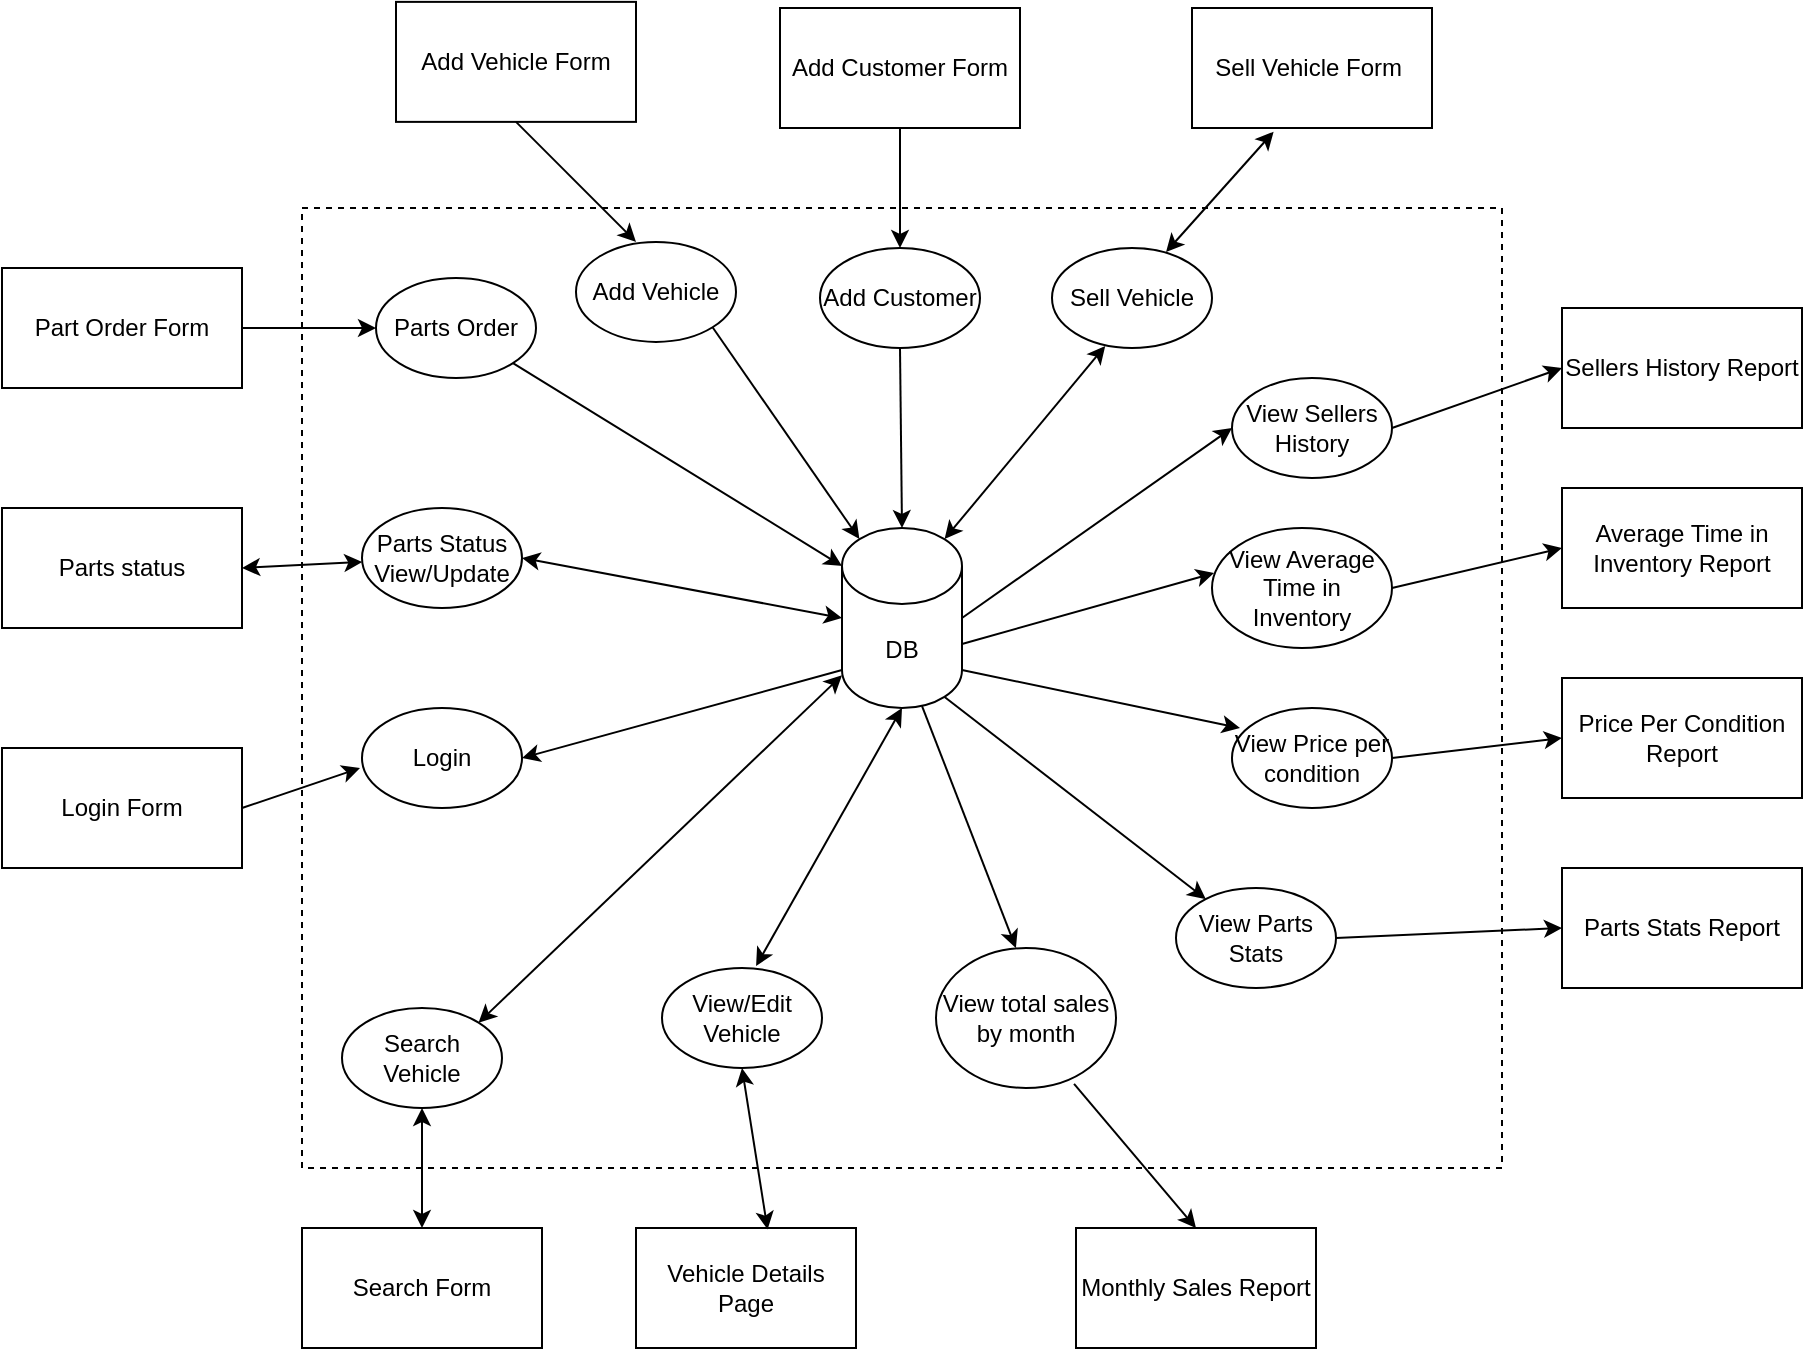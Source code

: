 <mxfile version="24.7.8">
  <diagram name="Page-1" id="O3VUC4EruAWj7rbk-weQ">
    <mxGraphModel dx="1422" dy="826" grid="1" gridSize="10" guides="1" tooltips="1" connect="1" arrows="1" fold="1" page="1" pageScale="1" pageWidth="1100" pageHeight="850" math="0" shadow="0">
      <root>
        <mxCell id="0" />
        <mxCell id="1" parent="0" />
        <mxCell id="uZB3BlQuaGmwkZELH0Op-1" value="DB" style="shape=cylinder3;whiteSpace=wrap;html=1;boundedLbl=1;backgroundOutline=1;size=19;" parent="1" vertex="1">
          <mxGeometry x="523" y="320" width="60" height="90" as="geometry" />
        </mxCell>
        <mxCell id="uZB3BlQuaGmwkZELH0Op-2" value="" style="endArrow=none;dashed=1;html=1;rounded=0;" parent="1" edge="1">
          <mxGeometry width="50" height="50" relative="1" as="geometry">
            <mxPoint x="853" y="640" as="sourcePoint" />
            <mxPoint x="853" y="640" as="targetPoint" />
            <Array as="points">
              <mxPoint x="253" y="640" />
              <mxPoint x="253" y="160" />
              <mxPoint x="853" y="160" />
            </Array>
          </mxGeometry>
        </mxCell>
        <mxCell id="uZB3BlQuaGmwkZELH0Op-4" value="Search Vehicle" style="ellipse;whiteSpace=wrap;html=1;" parent="1" vertex="1">
          <mxGeometry x="273" y="560" width="80" height="50" as="geometry" />
        </mxCell>
        <mxCell id="uZB3BlQuaGmwkZELH0Op-8" value="Login Form" style="rounded=0;whiteSpace=wrap;html=1;" parent="1" vertex="1">
          <mxGeometry x="103" y="430" width="120" height="60" as="geometry" />
        </mxCell>
        <mxCell id="uZB3BlQuaGmwkZELH0Op-10" value="Login" style="ellipse;whiteSpace=wrap;html=1;" parent="1" vertex="1">
          <mxGeometry x="283" y="410" width="80" height="50" as="geometry" />
        </mxCell>
        <mxCell id="uZB3BlQuaGmwkZELH0Op-11" value="" style="endArrow=classic;html=1;rounded=0;exitX=0;exitY=1;exitDx=0;exitDy=-19;exitPerimeter=0;entryX=1;entryY=0.5;entryDx=0;entryDy=0;" parent="1" source="uZB3BlQuaGmwkZELH0Op-1" target="uZB3BlQuaGmwkZELH0Op-10" edge="1">
          <mxGeometry width="50" height="50" relative="1" as="geometry">
            <mxPoint x="533" y="410" as="sourcePoint" />
            <mxPoint x="583" y="360" as="targetPoint" />
          </mxGeometry>
        </mxCell>
        <mxCell id="uZB3BlQuaGmwkZELH0Op-12" value="" style="endArrow=classic;html=1;rounded=0;exitX=1;exitY=0.5;exitDx=0;exitDy=0;" parent="1" source="uZB3BlQuaGmwkZELH0Op-8" edge="1">
          <mxGeometry width="50" height="50" relative="1" as="geometry">
            <mxPoint x="533" y="410" as="sourcePoint" />
            <mxPoint x="282" y="440" as="targetPoint" />
          </mxGeometry>
        </mxCell>
        <mxCell id="uZB3BlQuaGmwkZELH0Op-16" value="Part Order Form" style="rounded=0;whiteSpace=wrap;html=1;" parent="1" vertex="1">
          <mxGeometry x="103" y="190" width="120" height="60" as="geometry" />
        </mxCell>
        <mxCell id="uZB3BlQuaGmwkZELH0Op-17" value="Parts Order" style="ellipse;whiteSpace=wrap;html=1;" parent="1" vertex="1">
          <mxGeometry x="290" y="195" width="80" height="50" as="geometry" />
        </mxCell>
        <mxCell id="uZB3BlQuaGmwkZELH0Op-27" value="" style="endArrow=classic;html=1;rounded=0;exitX=1;exitY=0.5;exitDx=0;exitDy=0;entryX=0;entryY=0.5;entryDx=0;entryDy=0;" parent="1" source="uZB3BlQuaGmwkZELH0Op-16" target="uZB3BlQuaGmwkZELH0Op-17" edge="1">
          <mxGeometry width="50" height="50" relative="1" as="geometry">
            <mxPoint x="663" y="210" as="sourcePoint" />
            <mxPoint x="713" y="160" as="targetPoint" />
          </mxGeometry>
        </mxCell>
        <mxCell id="uZB3BlQuaGmwkZELH0Op-28" value="Add Vehicle Form" style="rounded=0;whiteSpace=wrap;html=1;" parent="1" vertex="1">
          <mxGeometry x="300" y="56.94" width="120" height="60" as="geometry" />
        </mxCell>
        <mxCell id="uZB3BlQuaGmwkZELH0Op-29" value="Add Vehicle" style="ellipse;whiteSpace=wrap;html=1;" parent="1" vertex="1">
          <mxGeometry x="390" y="176.94" width="80" height="50" as="geometry" />
        </mxCell>
        <mxCell id="uZB3BlQuaGmwkZELH0Op-30" value="" style="endArrow=classic;html=1;rounded=0;exitX=0.5;exitY=1;exitDx=0;exitDy=0;entryX=0.375;entryY=0;entryDx=0;entryDy=0;entryPerimeter=0;" parent="1" source="uZB3BlQuaGmwkZELH0Op-28" target="uZB3BlQuaGmwkZELH0Op-29" edge="1">
          <mxGeometry width="50" height="50" relative="1" as="geometry">
            <mxPoint x="533" y="300" as="sourcePoint" />
            <mxPoint x="583" y="250" as="targetPoint" />
          </mxGeometry>
        </mxCell>
        <mxCell id="uZB3BlQuaGmwkZELH0Op-31" value="" style="endArrow=classic;html=1;rounded=0;exitX=1;exitY=1;exitDx=0;exitDy=0;entryX=0.145;entryY=0;entryDx=0;entryDy=5.51;entryPerimeter=0;" parent="1" source="uZB3BlQuaGmwkZELH0Op-29" target="uZB3BlQuaGmwkZELH0Op-1" edge="1">
          <mxGeometry width="50" height="50" relative="1" as="geometry">
            <mxPoint x="480" y="296.94" as="sourcePoint" />
            <mxPoint x="491.96" y="320.0" as="targetPoint" />
          </mxGeometry>
        </mxCell>
        <mxCell id="uZB3BlQuaGmwkZELH0Op-34" value="Sell Vehicle Form&amp;nbsp;" style="rounded=0;whiteSpace=wrap;html=1;" parent="1" vertex="1">
          <mxGeometry x="698" y="60" width="120" height="60" as="geometry" />
        </mxCell>
        <mxCell id="uZB3BlQuaGmwkZELH0Op-36" value="Sell Vehicle" style="ellipse;whiteSpace=wrap;html=1;" parent="1" vertex="1">
          <mxGeometry x="628" y="180" width="80" height="50" as="geometry" />
        </mxCell>
        <mxCell id="uZB3BlQuaGmwkZELH0Op-39" value="" style="endArrow=classic;html=1;rounded=0;entryX=0.713;entryY=0.04;entryDx=0;entryDy=0;entryPerimeter=0;exitX=0.34;exitY=1.031;exitDx=0;exitDy=0;exitPerimeter=0;startArrow=classic;startFill=1;" parent="1" source="uZB3BlQuaGmwkZELH0Op-34" target="uZB3BlQuaGmwkZELH0Op-36" edge="1">
          <mxGeometry width="50" height="50" relative="1" as="geometry">
            <mxPoint x="683" y="160" as="sourcePoint" />
            <mxPoint x="583" y="250" as="targetPoint" />
          </mxGeometry>
        </mxCell>
        <mxCell id="uZB3BlQuaGmwkZELH0Op-40" value="View Sellers History" style="ellipse;whiteSpace=wrap;html=1;" parent="1" vertex="1">
          <mxGeometry x="718" y="245" width="80" height="50" as="geometry" />
        </mxCell>
        <mxCell id="uZB3BlQuaGmwkZELH0Op-41" value="View Average Time in Inventory" style="ellipse;whiteSpace=wrap;html=1;" parent="1" vertex="1">
          <mxGeometry x="708" y="320" width="90" height="60" as="geometry" />
        </mxCell>
        <mxCell id="uZB3BlQuaGmwkZELH0Op-42" value="View Price per condition" style="ellipse;whiteSpace=wrap;html=1;" parent="1" vertex="1">
          <mxGeometry x="718" y="410" width="80" height="50" as="geometry" />
        </mxCell>
        <mxCell id="uZB3BlQuaGmwkZELH0Op-43" value="View Parts Stats" style="ellipse;whiteSpace=wrap;html=1;" parent="1" vertex="1">
          <mxGeometry x="690" y="500" width="80" height="50" as="geometry" />
        </mxCell>
        <mxCell id="uZB3BlQuaGmwkZELH0Op-44" value="Parts Stats Report" style="rounded=0;whiteSpace=wrap;html=1;" parent="1" vertex="1">
          <mxGeometry x="883" y="490" width="120" height="60" as="geometry" />
        </mxCell>
        <mxCell id="uZB3BlQuaGmwkZELH0Op-45" value="" style="endArrow=classic;html=1;rounded=0;exitX=1;exitY=0.5;exitDx=0;exitDy=0;exitPerimeter=0;entryX=0;entryY=0.5;entryDx=0;entryDy=0;" parent="1" source="uZB3BlQuaGmwkZELH0Op-1" target="uZB3BlQuaGmwkZELH0Op-40" edge="1">
          <mxGeometry width="50" height="50" relative="1" as="geometry">
            <mxPoint x="533" y="420" as="sourcePoint" />
            <mxPoint x="583" y="370" as="targetPoint" />
          </mxGeometry>
        </mxCell>
        <mxCell id="uZB3BlQuaGmwkZELH0Op-46" value="" style="endArrow=classic;html=1;rounded=0;entryX=0.012;entryY=0.375;entryDx=0;entryDy=0;exitX=1;exitY=0;exitDx=0;exitDy=58;exitPerimeter=0;entryPerimeter=0;" parent="1" source="uZB3BlQuaGmwkZELH0Op-1" target="uZB3BlQuaGmwkZELH0Op-41" edge="1">
          <mxGeometry width="50" height="50" relative="1" as="geometry">
            <mxPoint x="603" y="420" as="sourcePoint" />
            <mxPoint x="763" y="355" as="targetPoint" />
          </mxGeometry>
        </mxCell>
        <mxCell id="uZB3BlQuaGmwkZELH0Op-47" value="" style="endArrow=classic;html=1;rounded=0;entryX=0.05;entryY=0.2;entryDx=0;entryDy=0;exitX=1;exitY=1;exitDx=0;exitDy=-19;exitPerimeter=0;entryPerimeter=0;" parent="1" source="uZB3BlQuaGmwkZELH0Op-1" target="uZB3BlQuaGmwkZELH0Op-42" edge="1">
          <mxGeometry width="50" height="50" relative="1" as="geometry">
            <mxPoint x="593" y="388" as="sourcePoint" />
            <mxPoint x="775" y="397" as="targetPoint" />
          </mxGeometry>
        </mxCell>
        <mxCell id="uZB3BlQuaGmwkZELH0Op-48" value="" style="endArrow=classic;html=1;rounded=0;exitX=0.855;exitY=1;exitDx=0;exitDy=-5.51;exitPerimeter=0;" parent="1" source="uZB3BlQuaGmwkZELH0Op-1" target="uZB3BlQuaGmwkZELH0Op-43" edge="1">
          <mxGeometry width="50" height="50" relative="1" as="geometry">
            <mxPoint x="593" y="401" as="sourcePoint" />
            <mxPoint x="767" y="460" as="targetPoint" />
          </mxGeometry>
        </mxCell>
        <mxCell id="uZB3BlQuaGmwkZELH0Op-49" value="" style="endArrow=classic;html=1;rounded=0;exitX=1;exitY=0.5;exitDx=0;exitDy=0;entryX=0;entryY=0.5;entryDx=0;entryDy=0;" parent="1" source="uZB3BlQuaGmwkZELH0Op-40" target="xfFFfN3VhaVvBuw0yQ8A-14" edge="1">
          <mxGeometry width="50" height="50" relative="1" as="geometry">
            <mxPoint x="533" y="420" as="sourcePoint" />
            <mxPoint x="583" y="370" as="targetPoint" />
          </mxGeometry>
        </mxCell>
        <mxCell id="uZB3BlQuaGmwkZELH0Op-50" value="" style="endArrow=classic;html=1;rounded=0;exitX=1;exitY=0.5;exitDx=0;exitDy=0;entryX=0;entryY=0.5;entryDx=0;entryDy=0;" parent="1" source="uZB3BlQuaGmwkZELH0Op-41" target="xfFFfN3VhaVvBuw0yQ8A-15" edge="1">
          <mxGeometry width="50" height="50" relative="1" as="geometry">
            <mxPoint x="843" y="355" as="sourcePoint" />
            <mxPoint x="923" y="392" as="targetPoint" />
          </mxGeometry>
        </mxCell>
        <mxCell id="uZB3BlQuaGmwkZELH0Op-51" value="" style="endArrow=classic;html=1;rounded=0;exitX=1;exitY=0.5;exitDx=0;exitDy=0;entryX=0;entryY=0.5;entryDx=0;entryDy=0;" parent="1" source="uZB3BlQuaGmwkZELH0Op-42" target="xfFFfN3VhaVvBuw0yQ8A-19" edge="1">
          <mxGeometry width="50" height="50" relative="1" as="geometry">
            <mxPoint x="843" y="415" as="sourcePoint" />
            <mxPoint x="933" y="402" as="targetPoint" />
          </mxGeometry>
        </mxCell>
        <mxCell id="uZB3BlQuaGmwkZELH0Op-52" value="" style="endArrow=classic;html=1;rounded=0;exitX=1;exitY=0.5;exitDx=0;exitDy=0;entryX=0;entryY=0.5;entryDx=0;entryDy=0;" parent="1" source="uZB3BlQuaGmwkZELH0Op-43" target="uZB3BlQuaGmwkZELH0Op-44" edge="1">
          <mxGeometry width="50" height="50" relative="1" as="geometry">
            <mxPoint x="843" y="475" as="sourcePoint" />
            <mxPoint x="923" y="420" as="targetPoint" />
          </mxGeometry>
        </mxCell>
        <mxCell id="uZB3BlQuaGmwkZELH0Op-61" value="Parts status" style="rounded=0;whiteSpace=wrap;html=1;" parent="1" vertex="1">
          <mxGeometry x="103" y="310" width="120" height="60" as="geometry" />
        </mxCell>
        <mxCell id="uZB3BlQuaGmwkZELH0Op-62" value="Parts Status View/Update" style="ellipse;whiteSpace=wrap;html=1;" parent="1" vertex="1">
          <mxGeometry x="283" y="310" width="80" height="50" as="geometry" />
        </mxCell>
        <mxCell id="uZB3BlQuaGmwkZELH0Op-64" value="" style="endArrow=classic;startArrow=classic;html=1;rounded=0;entryX=1;entryY=0.5;entryDx=0;entryDy=0;" parent="1" source="uZB3BlQuaGmwkZELH0Op-62" target="uZB3BlQuaGmwkZELH0Op-61" edge="1">
          <mxGeometry width="50" height="50" relative="1" as="geometry">
            <mxPoint x="533" y="420" as="sourcePoint" />
            <mxPoint x="583" y="370" as="targetPoint" />
          </mxGeometry>
        </mxCell>
        <mxCell id="uZB3BlQuaGmwkZELH0Op-65" value="" style="endArrow=classic;startArrow=classic;html=1;rounded=0;exitX=1;exitY=0.5;exitDx=0;exitDy=0;entryX=0;entryY=0.5;entryDx=0;entryDy=0;entryPerimeter=0;" parent="1" source="uZB3BlQuaGmwkZELH0Op-62" target="uZB3BlQuaGmwkZELH0Op-1" edge="1">
          <mxGeometry width="50" height="50" relative="1" as="geometry">
            <mxPoint x="533" y="420" as="sourcePoint" />
            <mxPoint x="583" y="370" as="targetPoint" />
          </mxGeometry>
        </mxCell>
        <mxCell id="uZB3BlQuaGmwkZELH0Op-71" value="Search Form" style="rounded=0;whiteSpace=wrap;html=1;" parent="1" vertex="1">
          <mxGeometry x="253" y="670" width="120" height="60" as="geometry" />
        </mxCell>
        <mxCell id="uZB3BlQuaGmwkZELH0Op-72" value="" style="endArrow=classic;startArrow=classic;html=1;rounded=0;exitX=0.5;exitY=0;exitDx=0;exitDy=0;" parent="1" source="uZB3BlQuaGmwkZELH0Op-71" target="uZB3BlQuaGmwkZELH0Op-4" edge="1">
          <mxGeometry width="50" height="50" relative="1" as="geometry">
            <mxPoint x="214" y="660" as="sourcePoint" />
            <mxPoint x="583" y="370" as="targetPoint" />
          </mxGeometry>
        </mxCell>
        <mxCell id="uZB3BlQuaGmwkZELH0Op-73" value="" style="endArrow=classic;startArrow=classic;html=1;rounded=0;exitX=1;exitY=0;exitDx=0;exitDy=0;" parent="1" source="uZB3BlQuaGmwkZELH0Op-4" target="uZB3BlQuaGmwkZELH0Op-1" edge="1">
          <mxGeometry width="50" height="50" relative="1" as="geometry">
            <mxPoint x="533" y="420" as="sourcePoint" />
            <mxPoint x="583" y="370" as="targetPoint" />
          </mxGeometry>
        </mxCell>
        <mxCell id="uZB3BlQuaGmwkZELH0Op-74" value="" style="endArrow=classic;html=1;rounded=0;entryX=0;entryY=0;entryDx=0;entryDy=19;entryPerimeter=0;" parent="1" source="uZB3BlQuaGmwkZELH0Op-17" target="uZB3BlQuaGmwkZELH0Op-1" edge="1">
          <mxGeometry width="50" height="50" relative="1" as="geometry">
            <mxPoint x="533" y="420" as="sourcePoint" />
            <mxPoint x="583" y="370" as="targetPoint" />
          </mxGeometry>
        </mxCell>
        <mxCell id="uZB3BlQuaGmwkZELH0Op-75" value="" style="endArrow=classic;html=1;rounded=0;exitX=0.333;exitY=0.979;exitDx=0;exitDy=0;exitPerimeter=0;entryX=0.855;entryY=0;entryDx=0;entryDy=5.51;entryPerimeter=0;startArrow=classic;startFill=1;" parent="1" source="uZB3BlQuaGmwkZELH0Op-36" target="uZB3BlQuaGmwkZELH0Op-1" edge="1">
          <mxGeometry width="50" height="50" relative="1" as="geometry">
            <mxPoint x="533" y="420" as="sourcePoint" />
            <mxPoint x="583" y="370" as="targetPoint" />
          </mxGeometry>
        </mxCell>
        <mxCell id="uZB3BlQuaGmwkZELH0Op-80" value="Vehicle Details Page" style="rounded=0;whiteSpace=wrap;html=1;" parent="1" vertex="1">
          <mxGeometry x="420" y="670" width="110" height="60" as="geometry" />
        </mxCell>
        <mxCell id="uZB3BlQuaGmwkZELH0Op-81" value="View/Edit Vehicle" style="ellipse;whiteSpace=wrap;html=1;" parent="1" vertex="1">
          <mxGeometry x="433" y="540" width="80" height="50" as="geometry" />
        </mxCell>
        <mxCell id="uZB3BlQuaGmwkZELH0Op-82" value="" style="endArrow=classic;html=1;rounded=0;entryX=0.588;entryY=-0.02;entryDx=0;entryDy=0;entryPerimeter=0;exitX=0.5;exitY=1;exitDx=0;exitDy=0;exitPerimeter=0;startArrow=classic;startFill=1;" parent="1" source="uZB3BlQuaGmwkZELH0Op-1" target="uZB3BlQuaGmwkZELH0Op-81" edge="1">
          <mxGeometry width="50" height="50" relative="1" as="geometry">
            <mxPoint x="573" y="410" as="sourcePoint" />
            <mxPoint x="583" y="360" as="targetPoint" />
          </mxGeometry>
        </mxCell>
        <mxCell id="uZB3BlQuaGmwkZELH0Op-83" value="" style="endArrow=classic;html=1;rounded=0;exitX=0.5;exitY=1;exitDx=0;exitDy=0;entryX=0.598;entryY=0.012;entryDx=0;entryDy=0;entryPerimeter=0;startArrow=classic;startFill=1;" parent="1" source="uZB3BlQuaGmwkZELH0Op-81" target="uZB3BlQuaGmwkZELH0Op-80" edge="1">
          <mxGeometry width="50" height="50" relative="1" as="geometry">
            <mxPoint x="533" y="410" as="sourcePoint" />
            <mxPoint x="583" y="360" as="targetPoint" />
          </mxGeometry>
        </mxCell>
        <mxCell id="xfFFfN3VhaVvBuw0yQ8A-14" value="Sellers History Report" style="rounded=0;whiteSpace=wrap;html=1;" parent="1" vertex="1">
          <mxGeometry x="883" y="210" width="120" height="60" as="geometry" />
        </mxCell>
        <mxCell id="xfFFfN3VhaVvBuw0yQ8A-15" value="Average Time in Inventory Report" style="rounded=0;whiteSpace=wrap;html=1;" parent="1" vertex="1">
          <mxGeometry x="883" y="300" width="120" height="60" as="geometry" />
        </mxCell>
        <mxCell id="xfFFfN3VhaVvBuw0yQ8A-19" value="Price Per Condition Report" style="rounded=0;whiteSpace=wrap;html=1;" parent="1" vertex="1">
          <mxGeometry x="883" y="395" width="120" height="60" as="geometry" />
        </mxCell>
        <mxCell id="EZVvBhM1Ysl2PgQnZ_R7-3" value="View total sales by month" style="ellipse;whiteSpace=wrap;html=1;" parent="1" vertex="1">
          <mxGeometry x="570" y="530" width="90" height="70" as="geometry" />
        </mxCell>
        <mxCell id="EZVvBhM1Ysl2PgQnZ_R7-4" value="Monthly Sales Report" style="rounded=0;whiteSpace=wrap;html=1;" parent="1" vertex="1">
          <mxGeometry x="640" y="670" width="120" height="60" as="geometry" />
        </mxCell>
        <mxCell id="EZVvBhM1Ysl2PgQnZ_R7-5" value="" style="endArrow=classic;html=1;rounded=0;exitX=0.767;exitY=0.971;exitDx=0;exitDy=0;entryX=0.5;entryY=0;entryDx=0;entryDy=0;exitPerimeter=0;" parent="1" source="EZVvBhM1Ysl2PgQnZ_R7-3" target="EZVvBhM1Ysl2PgQnZ_R7-4" edge="1">
          <mxGeometry width="50" height="50" relative="1" as="geometry">
            <mxPoint x="843" y="545" as="sourcePoint" />
            <mxPoint x="923" y="490" as="targetPoint" />
          </mxGeometry>
        </mxCell>
        <mxCell id="EZVvBhM1Ysl2PgQnZ_R7-7" value="" style="endArrow=classic;html=1;rounded=0;exitX=0.667;exitY=0.989;exitDx=0;exitDy=0;exitPerimeter=0;entryX=0.444;entryY=0;entryDx=0;entryDy=0;entryPerimeter=0;" parent="1" source="uZB3BlQuaGmwkZELH0Op-1" target="EZVvBhM1Ysl2PgQnZ_R7-3" edge="1">
          <mxGeometry width="50" height="50" relative="1" as="geometry">
            <mxPoint x="584" y="414" as="sourcePoint" />
            <mxPoint x="728" y="526" as="targetPoint" />
          </mxGeometry>
        </mxCell>
        <mxCell id="EZVvBhM1Ysl2PgQnZ_R7-13" value="Add Customer Form" style="rounded=0;whiteSpace=wrap;html=1;" parent="1" vertex="1">
          <mxGeometry x="492" y="60" width="120" height="60" as="geometry" />
        </mxCell>
        <mxCell id="EZVvBhM1Ysl2PgQnZ_R7-14" value="Add Customer" style="ellipse;whiteSpace=wrap;html=1;" parent="1" vertex="1">
          <mxGeometry x="512" y="180" width="80" height="50" as="geometry" />
        </mxCell>
        <mxCell id="EZVvBhM1Ysl2PgQnZ_R7-15" value="" style="endArrow=classic;html=1;rounded=0;exitX=0.5;exitY=1;exitDx=0;exitDy=0;entryX=0.5;entryY=0;entryDx=0;entryDy=0;entryPerimeter=0;" parent="1" source="EZVvBhM1Ysl2PgQnZ_R7-14" target="uZB3BlQuaGmwkZELH0Op-1" edge="1">
          <mxGeometry width="50" height="50" relative="1" as="geometry">
            <mxPoint x="602" y="300" as="sourcePoint" />
            <mxPoint x="614" y="323" as="targetPoint" />
          </mxGeometry>
        </mxCell>
        <mxCell id="EZVvBhM1Ysl2PgQnZ_R7-16" value="" style="endArrow=classic;html=1;rounded=0;exitX=0.5;exitY=1;exitDx=0;exitDy=0;entryX=0.5;entryY=0;entryDx=0;entryDy=0;" parent="1" source="EZVvBhM1Ysl2PgQnZ_R7-13" target="EZVvBhM1Ysl2PgQnZ_R7-14" edge="1">
          <mxGeometry width="50" height="50" relative="1" as="geometry">
            <mxPoint x="562" y="240" as="sourcePoint" />
            <mxPoint x="563" y="330" as="targetPoint" />
          </mxGeometry>
        </mxCell>
      </root>
    </mxGraphModel>
  </diagram>
</mxfile>
